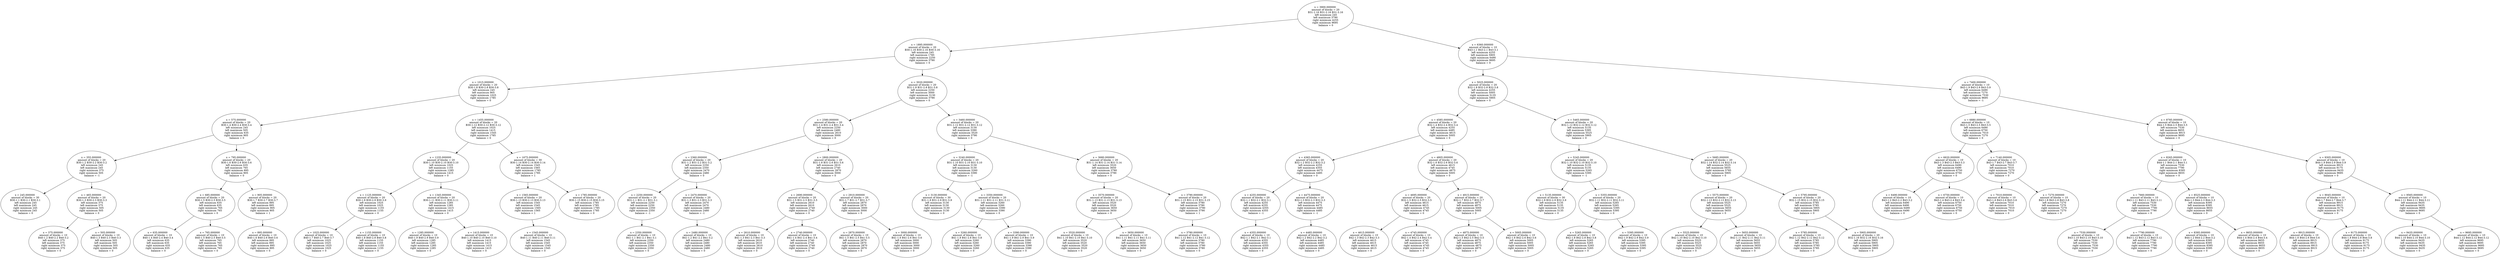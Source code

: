 digraph G {
	"x = 3900.000000 
 amount of blocks = 20 
 B31-1.16 B31-2.16 B31-3.16 
 left minimum 245
left maximum 3790
right minimum 4255
right minimum 9695 
 balance = 0" //root
 node[shape=ellipse, style=""]
 edge[style=""]
   "x = 3900.000000 
 amount of blocks = 20 
 B31-1.16 B31-2.16 B31-3.16 
 left minimum 245
left maximum 3790
right minimum 4255
right minimum 9695 
 balance = 0" ->  {"x = 1895.000000 
 amount of blocks = 20 
 B30-1.16 B30-2.16 B30-3.16 
 left minimum 245
left maximum 1785
right minimum 2250
right minimum 3790 
 balance = 0"};
 node[shape=ellipse, style=""]
 edge[style=""]
   "x = 3900.000000 
 amount of blocks = 20 
 B31-1.16 B31-2.16 B31-3.16 
 left minimum 245
left maximum 3790
right minimum 4255
right minimum 9695 
 balance = 0" ->  {"x = 6360.000000 
 amount of blocks = 10 
 B43-1.1 B43-2.1 B43-3.1 
 left minimum 4255
left maximum 5905
right minimum 6490
right minimum 9695 
 balance = 0"};
 node[shape=ellipse, style=""]
 edge[style=""]
   "x = 1895.000000 
 amount of blocks = 20 
 B30-1.16 B30-2.16 B30-3.16 
 left minimum 245
left maximum 1785
right minimum 2250
right minimum 3790 
 balance = 0" ->  {"x = 1015.000000 
 amount of blocks = 20 
 B30-1.8 B30-2.8 B30-3.8 
 left minimum 245
left maximum 905
right minimum 1025
right minimum 1785 
 balance = 0"};
 node[shape=ellipse, style=""]
 edge[style=""]
   "x = 1895.000000 
 amount of blocks = 20 
 B30-1.16 B30-2.16 B30-3.16 
 left minimum 245
left maximum 1785
right minimum 2250
right minimum 3790 
 balance = 0" ->  {"x = 3020.000000 
 amount of blocks = 20 
 B31-1.8 B31-2.8 B31-3.8 
 left minimum 2250
left maximum 3000
right minimum 3130
right minimum 3790 
 balance = 0"};
 node[shape=ellipse, style=""]
 edge[style=""]
   "x = 1015.000000 
 amount of blocks = 20 
 B30-1.8 B30-2.8 B30-3.8 
 left minimum 245
left maximum 905
right minimum 1025
right minimum 1785 
 balance = 0" ->  {"x = 575.000000 
 amount of blocks = 20 
 B30-1.4 B30-2.4 B30-3.4 
 left minimum 245
left maximum 505
right minimum 635
right minimum 905 
 balance = 0"};
 node[shape=ellipse, style=""]
 edge[style=""]
   "x = 1015.000000 
 amount of blocks = 20 
 B30-1.8 B30-2.8 B30-3.8 
 left minimum 245
left maximum 905
right minimum 1025
right minimum 1785 
 balance = 0" ->  {"x = 1455.000000 
 amount of blocks = 20 
 B30-1.12 B30-2.12 B30-3.12 
 left minimum 1025
left maximum 1415
right minimum 1545
right minimum 1785 
 balance = 0"};
 node[shape=ellipse, style=""]
 edge[style=""]
   "x = 575.000000 
 amount of blocks = 20 
 B30-1.4 B30-2.4 B30-3.4 
 left minimum 245
left maximum 505
right minimum 635
right minimum 905 
 balance = 0" ->  {"x = 355.000000 
 amount of blocks = 20 
 B30-1.2 B30-2.2 B30-3.2 
 left minimum 245
left maximum 245
right minimum 375
right minimum 505 
 balance = -1"};
 node[shape=ellipse, style=""]
 edge[style=""]
   "x = 575.000000 
 amount of blocks = 20 
 B30-1.4 B30-2.4 B30-3.4 
 left minimum 245
left maximum 505
right minimum 635
right minimum 905 
 balance = 0" ->  {"x = 795.000000 
 amount of blocks = 20 
 B30-1.6 B30-2.6 B30-3.6 
 left minimum 635
left maximum 765
right minimum 895
right minimum 905 
 balance = 0"};
 node[shape=ellipse, style=""]
 edge[style=""]
   "x = 355.000000 
 amount of blocks = 20 
 B30-1.2 B30-2.2 B30-3.2 
 left minimum 245
left maximum 245
right minimum 375
right minimum 505 
 balance = -1" ->  {"x = 245.000000 
 amount of blocks = 30 
 B30-1.1 B30-2.1 B30-3.1 
 left minimum 245
left maximum 245
right minimum 245
right minimum 245 
 balance = 0"};
 node[shape=ellipse, style=""]
 edge[style=""]
   "x = 355.000000 
 amount of blocks = 20 
 B30-1.2 B30-2.2 B30-3.2 
 left minimum 245
left maximum 245
right minimum 375
right minimum 505 
 balance = -1" ->  {"x = 465.000000 
 amount of blocks = 20 
 B30-1.3 B30-2.3 B30-3.3 
 left minimum 375
left maximum 375
right minimum 505
right minimum 505 
 balance = 0"};
 node[shape=point, style="invis"]
 edge[style="invis"]
   "x = 245.000000 
 amount of blocks = 30 
 B30-1.1 B30-2.1 B30-3.1 
 left minimum 245
left maximum 245
right minimum 245
right minimum 245 
 balance = 0" ->  {1804289383};
 node[shape=point, style="invis"]
 edge[style="invis"]
   "x = 245.000000 
 amount of blocks = 30 
 B30-1.1 B30-2.1 B30-3.1 
 left minimum 245
left maximum 245
right minimum 245
right minimum 245 
 balance = 0" ->  {846930886};
 node[shape=ellipse, style=""]
 edge[style=""]
   "x = 465.000000 
 amount of blocks = 20 
 B30-1.3 B30-2.3 B30-3.3 
 left minimum 375
left maximum 375
right minimum 505
right minimum 505 
 balance = 0" ->  {"x = 375.000000 
 amount of blocks = 10 
 B40-1.2 B40-2.2 B40-3.2 
 left minimum 375
left maximum 375
right minimum 375
right minimum 375 
 balance = 0"};
 node[shape=ellipse, style=""]
 edge[style=""]
   "x = 465.000000 
 amount of blocks = 20 
 B30-1.3 B30-2.3 B30-3.3 
 left minimum 375
left maximum 375
right minimum 505
right minimum 505 
 balance = 0" ->  {"x = 505.000000 
 amount of blocks = 10 
 B40-1.3 B40-2.3 B40-3.3 
 left minimum 505
left maximum 505
right minimum 505
right minimum 505 
 balance = 0"};
 node[shape=point, style="invis"]
 edge[style="invis"]
   "x = 375.000000 
 amount of blocks = 10 
 B40-1.2 B40-2.2 B40-3.2 
 left minimum 375
left maximum 375
right minimum 375
right minimum 375 
 balance = 0" ->  {1681692777};
 node[shape=point, style="invis"]
 edge[style="invis"]
   "x = 375.000000 
 amount of blocks = 10 
 B40-1.2 B40-2.2 B40-3.2 
 left minimum 375
left maximum 375
right minimum 375
right minimum 375 
 balance = 0" ->  {1714636915};
 node[shape=point, style="invis"]
 edge[style="invis"]
   "x = 505.000000 
 amount of blocks = 10 
 B40-1.3 B40-2.3 B40-3.3 
 left minimum 505
left maximum 505
right minimum 505
right minimum 505 
 balance = 0" ->  {1957747793};
 node[shape=point, style="invis"]
 edge[style="invis"]
   "x = 505.000000 
 amount of blocks = 10 
 B40-1.3 B40-2.3 B40-3.3 
 left minimum 505
left maximum 505
right minimum 505
right minimum 505 
 balance = 0" ->  {424238335};
 node[shape=ellipse, style=""]
 edge[style=""]
   "x = 795.000000 
 amount of blocks = 20 
 B30-1.6 B30-2.6 B30-3.6 
 left minimum 635
left maximum 765
right minimum 895
right minimum 905 
 balance = 0" ->  {"x = 685.000000 
 amount of blocks = 20 
 B30-1.5 B30-2.5 B30-3.5 
 left minimum 635
left maximum 635
right minimum 765
right minimum 765 
 balance = 0"};
 node[shape=ellipse, style=""]
 edge[style=""]
   "x = 795.000000 
 amount of blocks = 20 
 B30-1.6 B30-2.6 B30-3.6 
 left minimum 635
left maximum 765
right minimum 895
right minimum 905 
 balance = 0" ->  {"x = 905.000000 
 amount of blocks = 20 
 B30-1.7 B30-2.7 B30-3.7 
 left minimum 895
left maximum 895
right minimum 905
right minimum 905 
 balance = 1"};
 node[shape=ellipse, style=""]
 edge[style=""]
   "x = 685.000000 
 amount of blocks = 20 
 B30-1.5 B30-2.5 B30-3.5 
 left minimum 635
left maximum 635
right minimum 765
right minimum 765 
 balance = 0" ->  {"x = 635.000000 
 amount of blocks = 10 
 B40-1.4 B40-2.4 B40-3.4 
 left minimum 635
left maximum 635
right minimum 635
right minimum 635 
 balance = 0"};
 node[shape=ellipse, style=""]
 edge[style=""]
   "x = 685.000000 
 amount of blocks = 20 
 B30-1.5 B30-2.5 B30-3.5 
 left minimum 635
left maximum 635
right minimum 765
right minimum 765 
 balance = 0" ->  {"x = 765.000000 
 amount of blocks = 10 
 B40-1.5 B40-2.5 B40-3.5 
 left minimum 765
left maximum 765
right minimum 765
right minimum 765 
 balance = 0"};
 node[shape=point, style="invis"]
 edge[style="invis"]
   "x = 635.000000 
 amount of blocks = 10 
 B40-1.4 B40-2.4 B40-3.4 
 left minimum 635
left maximum 635
right minimum 635
right minimum 635 
 balance = 0" ->  {719885386};
 node[shape=point, style="invis"]
 edge[style="invis"]
   "x = 635.000000 
 amount of blocks = 10 
 B40-1.4 B40-2.4 B40-3.4 
 left minimum 635
left maximum 635
right minimum 635
right minimum 635 
 balance = 0" ->  {1649760492};
 node[shape=point, style="invis"]
 edge[style="invis"]
   "x = 765.000000 
 amount of blocks = 10 
 B40-1.5 B40-2.5 B40-3.5 
 left minimum 765
left maximum 765
right minimum 765
right minimum 765 
 balance = 0" ->  {596516649};
 node[shape=point, style="invis"]
 edge[style="invis"]
   "x = 765.000000 
 amount of blocks = 10 
 B40-1.5 B40-2.5 B40-3.5 
 left minimum 765
left maximum 765
right minimum 765
right minimum 765 
 balance = 0" ->  {1189641421};
 node[shape=ellipse, style=""]
 edge[style=""]
   "x = 905.000000 
 amount of blocks = 20 
 B30-1.7 B30-2.7 B30-3.7 
 left minimum 895
left maximum 895
right minimum 905
right minimum 905 
 balance = 1" ->  {"x = 895.000000 
 amount of blocks = 10 
 B40-1.6 B40-2.6 B40-3.6 
 left minimum 895
left maximum 895
right minimum 895
right minimum 895 
 balance = 0"};
 node[shape=point, style="invis"]
 edge[style="invis"]
   "x = 905.000000 
 amount of blocks = 20 
 B30-1.7 B30-2.7 B30-3.7 
 left minimum 895
left maximum 895
right minimum 905
right minimum 905 
 balance = 1" ->  {1025202362};
 node[shape=point, style="invis"]
 edge[style="invis"]
   "x = 895.000000 
 amount of blocks = 10 
 B40-1.6 B40-2.6 B40-3.6 
 left minimum 895
left maximum 895
right minimum 895
right minimum 895 
 balance = 0" ->  {1350490027};
 node[shape=point, style="invis"]
 edge[style="invis"]
   "x = 895.000000 
 amount of blocks = 10 
 B40-1.6 B40-2.6 B40-3.6 
 left minimum 895
left maximum 895
right minimum 895
right minimum 895 
 balance = 0" ->  {783368690};
 node[shape=ellipse, style=""]
 edge[style=""]
   "x = 1455.000000 
 amount of blocks = 20 
 B30-1.12 B30-2.12 B30-3.12 
 left minimum 1025
left maximum 1415
right minimum 1545
right minimum 1785 
 balance = 0" ->  {"x = 1235.000000 
 amount of blocks = 20 
 B30-1.10 B30-2.10 B30-3.10 
 left minimum 1025
left maximum 1155
right minimum 1285
right minimum 1415 
 balance = 0"};
 node[shape=ellipse, style=""]
 edge[style=""]
   "x = 1455.000000 
 amount of blocks = 20 
 B30-1.12 B30-2.12 B30-3.12 
 left minimum 1025
left maximum 1415
right minimum 1545
right minimum 1785 
 balance = 0" ->  {"x = 1675.000000 
 amount of blocks = 30 
 B30-1.14 B30-2.14 B30-3.14 
 left minimum 1545
left maximum 1565
right minimum 1785
right minimum 1785 
 balance = 1"};
 node[shape=ellipse, style=""]
 edge[style=""]
   "x = 1235.000000 
 amount of blocks = 20 
 B30-1.10 B30-2.10 B30-3.10 
 left minimum 1025
left maximum 1155
right minimum 1285
right minimum 1415 
 balance = 0" ->  {"x = 1125.000000 
 amount of blocks = 20 
 B30-1.9 B30-2.9 B30-3.9 
 left minimum 1025
left maximum 1025
right minimum 1155
right minimum 1155 
 balance = 0"};
 node[shape=ellipse, style=""]
 edge[style=""]
   "x = 1235.000000 
 amount of blocks = 20 
 B30-1.10 B30-2.10 B30-3.10 
 left minimum 1025
left maximum 1155
right minimum 1285
right minimum 1415 
 balance = 0" ->  {"x = 1345.000000 
 amount of blocks = 20 
 B30-1.11 B30-2.11 B30-3.11 
 left minimum 1285
left maximum 1285
right minimum 1415
right minimum 1415 
 balance = 0"};
 node[shape=ellipse, style=""]
 edge[style=""]
   "x = 1125.000000 
 amount of blocks = 20 
 B30-1.9 B30-2.9 B30-3.9 
 left minimum 1025
left maximum 1025
right minimum 1155
right minimum 1155 
 balance = 0" ->  {"x = 1025.000000 
 amount of blocks = 10 
 B40-1.7 B40-2.7 B40-3.7 
 left minimum 1025
left maximum 1025
right minimum 1025
right minimum 1025 
 balance = 0"};
 node[shape=ellipse, style=""]
 edge[style=""]
   "x = 1125.000000 
 amount of blocks = 20 
 B30-1.9 B30-2.9 B30-3.9 
 left minimum 1025
left maximum 1025
right minimum 1155
right minimum 1155 
 balance = 0" ->  {"x = 1155.000000 
 amount of blocks = 10 
 B40-1.8 B40-2.8 B40-3.8 
 left minimum 1155
left maximum 1155
right minimum 1155
right minimum 1155 
 balance = 0"};
 node[shape=point, style="invis"]
 edge[style="invis"]
   "x = 1025.000000 
 amount of blocks = 10 
 B40-1.7 B40-2.7 B40-3.7 
 left minimum 1025
left maximum 1025
right minimum 1025
right minimum 1025 
 balance = 0" ->  {1102520059};
 node[shape=point, style="invis"]
 edge[style="invis"]
   "x = 1025.000000 
 amount of blocks = 10 
 B40-1.7 B40-2.7 B40-3.7 
 left minimum 1025
left maximum 1025
right minimum 1025
right minimum 1025 
 balance = 0" ->  {2044897763};
 node[shape=point, style="invis"]
 edge[style="invis"]
   "x = 1155.000000 
 amount of blocks = 10 
 B40-1.8 B40-2.8 B40-3.8 
 left minimum 1155
left maximum 1155
right minimum 1155
right minimum 1155 
 balance = 0" ->  {1967513926};
 node[shape=point, style="invis"]
 edge[style="invis"]
   "x = 1155.000000 
 amount of blocks = 10 
 B40-1.8 B40-2.8 B40-3.8 
 left minimum 1155
left maximum 1155
right minimum 1155
right minimum 1155 
 balance = 0" ->  {1365180540};
 node[shape=ellipse, style=""]
 edge[style=""]
   "x = 1345.000000 
 amount of blocks = 20 
 B30-1.11 B30-2.11 B30-3.11 
 left minimum 1285
left maximum 1285
right minimum 1415
right minimum 1415 
 balance = 0" ->  {"x = 1285.000000 
 amount of blocks = 10 
 B40-1.9 B40-2.9 B40-3.9 
 left minimum 1285
left maximum 1285
right minimum 1285
right minimum 1285 
 balance = 0"};
 node[shape=ellipse, style=""]
 edge[style=""]
   "x = 1345.000000 
 amount of blocks = 20 
 B30-1.11 B30-2.11 B30-3.11 
 left minimum 1285
left maximum 1285
right minimum 1415
right minimum 1415 
 balance = 0" ->  {"x = 1415.000000 
 amount of blocks = 10 
 B40-1.10 B40-2.10 B40-3.10 
 left minimum 1415
left maximum 1415
right minimum 1415
right minimum 1415 
 balance = 0"};
 node[shape=point, style="invis"]
 edge[style="invis"]
   "x = 1285.000000 
 amount of blocks = 10 
 B40-1.9 B40-2.9 B40-3.9 
 left minimum 1285
left maximum 1285
right minimum 1285
right minimum 1285 
 balance = 0" ->  {1540383426};
 node[shape=point, style="invis"]
 edge[style="invis"]
   "x = 1285.000000 
 amount of blocks = 10 
 B40-1.9 B40-2.9 B40-3.9 
 left minimum 1285
left maximum 1285
right minimum 1285
right minimum 1285 
 balance = 0" ->  {304089172};
 node[shape=point, style="invis"]
 edge[style="invis"]
   "x = 1415.000000 
 amount of blocks = 10 
 B40-1.10 B40-2.10 B40-3.10 
 left minimum 1415
left maximum 1415
right minimum 1415
right minimum 1415 
 balance = 0" ->  {1303455736};
 node[shape=point, style="invis"]
 edge[style="invis"]
   "x = 1415.000000 
 amount of blocks = 10 
 B40-1.10 B40-2.10 B40-3.10 
 left minimum 1415
left maximum 1415
right minimum 1415
right minimum 1415 
 balance = 0" ->  {35005211};
 node[shape=ellipse, style=""]
 edge[style=""]
   "x = 1675.000000 
 amount of blocks = 30 
 B30-1.14 B30-2.14 B30-3.14 
 left minimum 1545
left maximum 1565
right minimum 1785
right minimum 1785 
 balance = 1" ->  {"x = 1565.000000 
 amount of blocks = 20 
 B30-1.13 B30-2.13 B30-3.13 
 left minimum 1545
left maximum 1545
right minimum 1565
right minimum 1565 
 balance = 1"};
 node[shape=ellipse, style=""]
 edge[style=""]
   "x = 1675.000000 
 amount of blocks = 30 
 B30-1.14 B30-2.14 B30-3.14 
 left minimum 1545
left maximum 1565
right minimum 1785
right minimum 1785 
 balance = 1" ->  {"x = 1785.000000 
 amount of blocks = 20 
 B30-1.15 B30-2.15 B30-3.15 
 left minimum 1785
left maximum 1785
right minimum 1785
right minimum 1785 
 balance = 0"};
 node[shape=ellipse, style=""]
 edge[style=""]
   "x = 1565.000000 
 amount of blocks = 20 
 B30-1.13 B30-2.13 B30-3.13 
 left minimum 1545
left maximum 1545
right minimum 1565
right minimum 1565 
 balance = 1" ->  {"x = 1545.000000 
 amount of blocks = 10 
 B40-1.11 B40-2.11 B40-3.11 
 left minimum 1545
left maximum 1545
right minimum 1545
right minimum 1545 
 balance = 0"};
 node[shape=point, style="invis"]
 edge[style="invis"]
   "x = 1565.000000 
 amount of blocks = 20 
 B30-1.13 B30-2.13 B30-3.13 
 left minimum 1545
left maximum 1545
right minimum 1565
right minimum 1565 
 balance = 1" ->  {521595368};
 node[shape=point, style="invis"]
 edge[style="invis"]
   "x = 1545.000000 
 amount of blocks = 10 
 B40-1.11 B40-2.11 B40-3.11 
 left minimum 1545
left maximum 1545
right minimum 1545
right minimum 1545 
 balance = 0" ->  {294702567};
 node[shape=point, style="invis"]
 edge[style="invis"]
   "x = 1545.000000 
 amount of blocks = 10 
 B40-1.11 B40-2.11 B40-3.11 
 left minimum 1545
left maximum 1545
right minimum 1545
right minimum 1545 
 balance = 0" ->  {1726956429};
 node[shape=point, style="invis"]
 edge[style="invis"]
   "x = 1785.000000 
 amount of blocks = 20 
 B30-1.15 B30-2.15 B30-3.15 
 left minimum 1785
left maximum 1785
right minimum 1785
right minimum 1785 
 balance = 0" ->  {336465782};
 node[shape=point, style="invis"]
 edge[style="invis"]
   "x = 1785.000000 
 amount of blocks = 20 
 B30-1.15 B30-2.15 B30-3.15 
 left minimum 1785
left maximum 1785
right minimum 1785
right minimum 1785 
 balance = 0" ->  {861021530};
 node[shape=ellipse, style=""]
 edge[style=""]
   "x = 3020.000000 
 amount of blocks = 20 
 B31-1.8 B31-2.8 B31-3.8 
 left minimum 2250
left maximum 3000
right minimum 3130
right minimum 3790 
 balance = 0" ->  {"x = 2580.000000 
 amount of blocks = 20 
 B31-1.4 B31-2.4 B31-3.4 
 left minimum 2250
left maximum 2480
right minimum 2610
right minimum 3000 
 balance = 0"};
 node[shape=ellipse, style=""]
 edge[style=""]
   "x = 3020.000000 
 amount of blocks = 20 
 B31-1.8 B31-2.8 B31-3.8 
 left minimum 2250
left maximum 3000
right minimum 3130
right minimum 3790 
 balance = 0" ->  {"x = 3460.000000 
 amount of blocks = 20 
 B31-1.12 B31-2.12 B31-3.12 
 left minimum 3130
left maximum 3390
right minimum 3520
right minimum 3790 
 balance = 0"};
 node[shape=ellipse, style=""]
 edge[style=""]
   "x = 2580.000000 
 amount of blocks = 20 
 B31-1.4 B31-2.4 B31-3.4 
 left minimum 2250
left maximum 2480
right minimum 2610
right minimum 3000 
 balance = 0" ->  {"x = 2360.000000 
 amount of blocks = 20 
 B31-1.2 B31-2.2 B31-3.2 
 left minimum 2250
left maximum 2350
right minimum 2470
right minimum 2480 
 balance = 0"};
 node[shape=ellipse, style=""]
 edge[style=""]
   "x = 2580.000000 
 amount of blocks = 20 
 B31-1.4 B31-2.4 B31-3.4 
 left minimum 2250
left maximum 2480
right minimum 2610
right minimum 3000 
 balance = 0" ->  {"x = 2800.000000 
 amount of blocks = 20 
 B31-1.6 B31-2.6 B31-3.6 
 left minimum 2610
left maximum 2740
right minimum 2870
right minimum 3000 
 balance = 0"};
 node[shape=ellipse, style=""]
 edge[style=""]
   "x = 2360.000000 
 amount of blocks = 20 
 B31-1.2 B31-2.2 B31-3.2 
 left minimum 2250
left maximum 2350
right minimum 2470
right minimum 2480 
 balance = 0" ->  {"x = 2250.000000 
 amount of blocks = 20 
 B31-1.1 B31-2.1 B31-3.1 
 left minimum 2250
left maximum 2250
right minimum 2350
right minimum 2350 
 balance = -1"};
 node[shape=ellipse, style=""]
 edge[style=""]
   "x = 2360.000000 
 amount of blocks = 20 
 B31-1.2 B31-2.2 B31-3.2 
 left minimum 2250
left maximum 2350
right minimum 2470
right minimum 2480 
 balance = 0" ->  {"x = 2470.000000 
 amount of blocks = 20 
 B31-1.3 B31-2.3 B31-3.3 
 left minimum 2470
left maximum 2470
right minimum 2480
right minimum 2480 
 balance = -1"};
 node[shape=point, style="invis"]
 edge[style="invis"]
   "x = 2250.000000 
 amount of blocks = 20 
 B31-1.1 B31-2.1 B31-3.1 
 left minimum 2250
left maximum 2250
right minimum 2350
right minimum 2350 
 balance = -1" ->  {278722862};
 node[shape=ellipse, style=""]
 edge[style=""]
   "x = 2250.000000 
 amount of blocks = 20 
 B31-1.1 B31-2.1 B31-3.1 
 left minimum 2250
left maximum 2250
right minimum 2350
right minimum 2350 
 balance = -1" ->  {"x = 2350.000000 
 amount of blocks = 10 
 B41-1.1 B41-2.1 B41-3.1 
 left minimum 2350
left maximum 2350
right minimum 2350
right minimum 2350 
 balance = 0"};
 node[shape=point, style="invis"]
 edge[style="invis"]
   "x = 2350.000000 
 amount of blocks = 10 
 B41-1.1 B41-2.1 B41-3.1 
 left minimum 2350
left maximum 2350
right minimum 2350
right minimum 2350 
 balance = 0" ->  {233665123};
 node[shape=point, style="invis"]
 edge[style="invis"]
   "x = 2350.000000 
 amount of blocks = 10 
 B41-1.1 B41-2.1 B41-3.1 
 left minimum 2350
left maximum 2350
right minimum 2350
right minimum 2350 
 balance = 0" ->  {2145174067};
 node[shape=point, style="invis"]
 edge[style="invis"]
   "x = 2470.000000 
 amount of blocks = 20 
 B31-1.3 B31-2.3 B31-3.3 
 left minimum 2470
left maximum 2470
right minimum 2480
right minimum 2480 
 balance = -1" ->  {468703135};
 node[shape=ellipse, style=""]
 edge[style=""]
   "x = 2470.000000 
 amount of blocks = 20 
 B31-1.3 B31-2.3 B31-3.3 
 left minimum 2470
left maximum 2470
right minimum 2480
right minimum 2480 
 balance = -1" ->  {"x = 2480.000000 
 amount of blocks = 10 
 B41-1.2 B41-2.2 B41-3.2 
 left minimum 2480
left maximum 2480
right minimum 2480
right minimum 2480 
 balance = 0"};
 node[shape=point, style="invis"]
 edge[style="invis"]
   "x = 2480.000000 
 amount of blocks = 10 
 B41-1.2 B41-2.2 B41-3.2 
 left minimum 2480
left maximum 2480
right minimum 2480
right minimum 2480 
 balance = 0" ->  {1101513929};
 node[shape=point, style="invis"]
 edge[style="invis"]
   "x = 2480.000000 
 amount of blocks = 10 
 B41-1.2 B41-2.2 B41-3.2 
 left minimum 2480
left maximum 2480
right minimum 2480
right minimum 2480 
 balance = 0" ->  {1801979802};
 node[shape=ellipse, style=""]
 edge[style=""]
   "x = 2800.000000 
 amount of blocks = 20 
 B31-1.6 B31-2.6 B31-3.6 
 left minimum 2610
left maximum 2740
right minimum 2870
right minimum 3000 
 balance = 0" ->  {"x = 2690.000000 
 amount of blocks = 20 
 B31-1.5 B31-2.5 B31-3.5 
 left minimum 2610
left maximum 2610
right minimum 2740
right minimum 2740 
 balance = 0"};
 node[shape=ellipse, style=""]
 edge[style=""]
   "x = 2800.000000 
 amount of blocks = 20 
 B31-1.6 B31-2.6 B31-3.6 
 left minimum 2610
left maximum 2740
right minimum 2870
right minimum 3000 
 balance = 0" ->  {"x = 2910.000000 
 amount of blocks = 20 
 B31-1.7 B31-2.7 B31-3.7 
 left minimum 2870
left maximum 2870
right minimum 3000
right minimum 3000 
 balance = 0"};
 node[shape=ellipse, style=""]
 edge[style=""]
   "x = 2690.000000 
 amount of blocks = 20 
 B31-1.5 B31-2.5 B31-3.5 
 left minimum 2610
left maximum 2610
right minimum 2740
right minimum 2740 
 balance = 0" ->  {"x = 2610.000000 
 amount of blocks = 10 
 B41-1.3 B41-2.3 B41-3.3 
 left minimum 2610
left maximum 2610
right minimum 2610
right minimum 2610 
 balance = 0"};
 node[shape=ellipse, style=""]
 edge[style=""]
   "x = 2690.000000 
 amount of blocks = 20 
 B31-1.5 B31-2.5 B31-3.5 
 left minimum 2610
left maximum 2610
right minimum 2740
right minimum 2740 
 balance = 0" ->  {"x = 2740.000000 
 amount of blocks = 10 
 B41-1.4 B41-2.4 B41-3.4 
 left minimum 2740
left maximum 2740
right minimum 2740
right minimum 2740 
 balance = 0"};
 node[shape=point, style="invis"]
 edge[style="invis"]
   "x = 2610.000000 
 amount of blocks = 10 
 B41-1.3 B41-2.3 B41-3.3 
 left minimum 2610
left maximum 2610
right minimum 2610
right minimum 2610 
 balance = 0" ->  {1315634022};
 node[shape=point, style="invis"]
 edge[style="invis"]
   "x = 2610.000000 
 amount of blocks = 10 
 B41-1.3 B41-2.3 B41-3.3 
 left minimum 2610
left maximum 2610
right minimum 2610
right minimum 2610 
 balance = 0" ->  {635723058};
 node[shape=point, style="invis"]
 edge[style="invis"]
   "x = 2740.000000 
 amount of blocks = 10 
 B41-1.4 B41-2.4 B41-3.4 
 left minimum 2740
left maximum 2740
right minimum 2740
right minimum 2740 
 balance = 0" ->  {1369133069};
 node[shape=point, style="invis"]
 edge[style="invis"]
   "x = 2740.000000 
 amount of blocks = 10 
 B41-1.4 B41-2.4 B41-3.4 
 left minimum 2740
left maximum 2740
right minimum 2740
right minimum 2740 
 balance = 0" ->  {1125898167};
 node[shape=ellipse, style=""]
 edge[style=""]
   "x = 2910.000000 
 amount of blocks = 20 
 B31-1.7 B31-2.7 B31-3.7 
 left minimum 2870
left maximum 2870
right minimum 3000
right minimum 3000 
 balance = 0" ->  {"x = 2870.000000 
 amount of blocks = 10 
 B41-1.5 B41-2.5 B41-3.5 
 left minimum 2870
left maximum 2870
right minimum 2870
right minimum 2870 
 balance = 0"};
 node[shape=ellipse, style=""]
 edge[style=""]
   "x = 2910.000000 
 amount of blocks = 20 
 B31-1.7 B31-2.7 B31-3.7 
 left minimum 2870
left maximum 2870
right minimum 3000
right minimum 3000 
 balance = 0" ->  {"x = 3000.000000 
 amount of blocks = 10 
 B41-1.6 B41-2.6 B41-3.6 
 left minimum 3000
left maximum 3000
right minimum 3000
right minimum 3000 
 balance = 0"};
 node[shape=point, style="invis"]
 edge[style="invis"]
   "x = 2870.000000 
 amount of blocks = 10 
 B41-1.5 B41-2.5 B41-3.5 
 left minimum 2870
left maximum 2870
right minimum 2870
right minimum 2870 
 balance = 0" ->  {1059961393};
 node[shape=point, style="invis"]
 edge[style="invis"]
   "x = 2870.000000 
 amount of blocks = 10 
 B41-1.5 B41-2.5 B41-3.5 
 left minimum 2870
left maximum 2870
right minimum 2870
right minimum 2870 
 balance = 0" ->  {2089018456};
 node[shape=point, style="invis"]
 edge[style="invis"]
   "x = 3000.000000 
 amount of blocks = 10 
 B41-1.6 B41-2.6 B41-3.6 
 left minimum 3000
left maximum 3000
right minimum 3000
right minimum 3000 
 balance = 0" ->  {628175011};
 node[shape=point, style="invis"]
 edge[style="invis"]
   "x = 3000.000000 
 amount of blocks = 10 
 B41-1.6 B41-2.6 B41-3.6 
 left minimum 3000
left maximum 3000
right minimum 3000
right minimum 3000 
 balance = 0" ->  {1656478042};
 node[shape=ellipse, style=""]
 edge[style=""]
   "x = 3460.000000 
 amount of blocks = 20 
 B31-1.12 B31-2.12 B31-3.12 
 left minimum 3130
left maximum 3390
right minimum 3520
right minimum 3790 
 balance = 0" ->  {"x = 3240.000000 
 amount of blocks = 20 
 B31-1.10 B31-2.10 B31-3.10 
 left minimum 3130
left maximum 3130
right minimum 3260
right minimum 3390 
 balance = -1"};
 node[shape=ellipse, style=""]
 edge[style=""]
   "x = 3460.000000 
 amount of blocks = 20 
 B31-1.12 B31-2.12 B31-3.12 
 left minimum 3130
left maximum 3390
right minimum 3520
right minimum 3790 
 balance = 0" ->  {"x = 3680.000000 
 amount of blocks = 20 
 B31-1.14 B31-2.14 B31-3.14 
 left minimum 3520
left maximum 3650
right minimum 3780
right minimum 3790 
 balance = 0"};
 node[shape=ellipse, style=""]
 edge[style=""]
   "x = 3240.000000 
 amount of blocks = 20 
 B31-1.10 B31-2.10 B31-3.10 
 left minimum 3130
left maximum 3130
right minimum 3260
right minimum 3390 
 balance = -1" ->  {"x = 3130.000000 
 amount of blocks = 30 
 B31-1.9 B31-2.9 B31-3.9 
 left minimum 3130
left maximum 3130
right minimum 3130
right minimum 3130 
 balance = 0"};
 node[shape=ellipse, style=""]
 edge[style=""]
   "x = 3240.000000 
 amount of blocks = 20 
 B31-1.10 B31-2.10 B31-3.10 
 left minimum 3130
left maximum 3130
right minimum 3260
right minimum 3390 
 balance = -1" ->  {"x = 3350.000000 
 amount of blocks = 20 
 B31-1.11 B31-2.11 B31-3.11 
 left minimum 3260
left maximum 3260
right minimum 3390
right minimum 3390 
 balance = 0"};
 node[shape=point, style="invis"]
 edge[style="invis"]
   "x = 3130.000000 
 amount of blocks = 30 
 B31-1.9 B31-2.9 B31-3.9 
 left minimum 3130
left maximum 3130
right minimum 3130
right minimum 3130 
 balance = 0" ->  {1131176229};
 node[shape=point, style="invis"]
 edge[style="invis"]
   "x = 3130.000000 
 amount of blocks = 30 
 B31-1.9 B31-2.9 B31-3.9 
 left minimum 3130
left maximum 3130
right minimum 3130
right minimum 3130 
 balance = 0" ->  {1653377373};
 node[shape=ellipse, style=""]
 edge[style=""]
   "x = 3350.000000 
 amount of blocks = 20 
 B31-1.11 B31-2.11 B31-3.11 
 left minimum 3260
left maximum 3260
right minimum 3390
right minimum 3390 
 balance = 0" ->  {"x = 3260.000000 
 amount of blocks = 10 
 B41-1.8 B41-2.8 B41-3.8 
 left minimum 3260
left maximum 3260
right minimum 3260
right minimum 3260 
 balance = 0"};
 node[shape=ellipse, style=""]
 edge[style=""]
   "x = 3350.000000 
 amount of blocks = 20 
 B31-1.11 B31-2.11 B31-3.11 
 left minimum 3260
left maximum 3260
right minimum 3390
right minimum 3390 
 balance = 0" ->  {"x = 3390.000000 
 amount of blocks = 10 
 B41-1.9 B41-2.9 B41-3.9 
 left minimum 3390
left maximum 3390
right minimum 3390
right minimum 3390 
 balance = 0"};
 node[shape=point, style="invis"]
 edge[style="invis"]
   "x = 3260.000000 
 amount of blocks = 10 
 B41-1.8 B41-2.8 B41-3.8 
 left minimum 3260
left maximum 3260
right minimum 3260
right minimum 3260 
 balance = 0" ->  {859484421};
 node[shape=point, style="invis"]
 edge[style="invis"]
   "x = 3260.000000 
 amount of blocks = 10 
 B41-1.8 B41-2.8 B41-3.8 
 left minimum 3260
left maximum 3260
right minimum 3260
right minimum 3260 
 balance = 0" ->  {1914544919};
 node[shape=point, style="invis"]
 edge[style="invis"]
   "x = 3390.000000 
 amount of blocks = 10 
 B41-1.9 B41-2.9 B41-3.9 
 left minimum 3390
left maximum 3390
right minimum 3390
right minimum 3390 
 balance = 0" ->  {608413784};
 node[shape=point, style="invis"]
 edge[style="invis"]
   "x = 3390.000000 
 amount of blocks = 10 
 B41-1.9 B41-2.9 B41-3.9 
 left minimum 3390
left maximum 3390
right minimum 3390
right minimum 3390 
 balance = 0" ->  {756898537};
 node[shape=ellipse, style=""]
 edge[style=""]
   "x = 3680.000000 
 amount of blocks = 20 
 B31-1.14 B31-2.14 B31-3.14 
 left minimum 3520
left maximum 3650
right minimum 3780
right minimum 3790 
 balance = 0" ->  {"x = 3570.000000 
 amount of blocks = 20 
 B31-1.13 B31-2.13 B31-3.13 
 left minimum 3520
left maximum 3520
right minimum 3650
right minimum 3650 
 balance = 0"};
 node[shape=ellipse, style=""]
 edge[style=""]
   "x = 3680.000000 
 amount of blocks = 20 
 B31-1.14 B31-2.14 B31-3.14 
 left minimum 3520
left maximum 3650
right minimum 3780
right minimum 3790 
 balance = 0" ->  {"x = 3790.000000 
 amount of blocks = 20 
 B31-1.15 B31-2.15 B31-3.15 
 left minimum 3780
left maximum 3780
right minimum 3790
right minimum 3790 
 balance = 1"};
 node[shape=ellipse, style=""]
 edge[style=""]
   "x = 3570.000000 
 amount of blocks = 20 
 B31-1.13 B31-2.13 B31-3.13 
 left minimum 3520
left maximum 3520
right minimum 3650
right minimum 3650 
 balance = 0" ->  {"x = 3520.000000 
 amount of blocks = 10 
 B41-1.10 B41-2.10 B41-3.10 
 left minimum 3520
left maximum 3520
right minimum 3520
right minimum 3520 
 balance = 0"};
 node[shape=ellipse, style=""]
 edge[style=""]
   "x = 3570.000000 
 amount of blocks = 20 
 B31-1.13 B31-2.13 B31-3.13 
 left minimum 3520
left maximum 3520
right minimum 3650
right minimum 3650 
 balance = 0" ->  {"x = 3650.000000 
 amount of blocks = 10 
 B41-1.11 B41-2.11 B41-3.11 
 left minimum 3650
left maximum 3650
right minimum 3650
right minimum 3650 
 balance = 0"};
 node[shape=point, style="invis"]
 edge[style="invis"]
   "x = 3520.000000 
 amount of blocks = 10 
 B41-1.10 B41-2.10 B41-3.10 
 left minimum 3520
left maximum 3520
right minimum 3520
right minimum 3520 
 balance = 0" ->  {1734575198};
 node[shape=point, style="invis"]
 edge[style="invis"]
   "x = 3520.000000 
 amount of blocks = 10 
 B41-1.10 B41-2.10 B41-3.10 
 left minimum 3520
left maximum 3520
right minimum 3520
right minimum 3520 
 balance = 0" ->  {1973594324};
 node[shape=point, style="invis"]
 edge[style="invis"]
   "x = 3650.000000 
 amount of blocks = 10 
 B41-1.11 B41-2.11 B41-3.11 
 left minimum 3650
left maximum 3650
right minimum 3650
right minimum 3650 
 balance = 0" ->  {149798315};
 node[shape=point, style="invis"]
 edge[style="invis"]
   "x = 3650.000000 
 amount of blocks = 10 
 B41-1.11 B41-2.11 B41-3.11 
 left minimum 3650
left maximum 3650
right minimum 3650
right minimum 3650 
 balance = 0" ->  {2038664370};
 node[shape=ellipse, style=""]
 edge[style=""]
   "x = 3790.000000 
 amount of blocks = 20 
 B31-1.15 B31-2.15 B31-3.15 
 left minimum 3780
left maximum 3780
right minimum 3790
right minimum 3790 
 balance = 1" ->  {"x = 3780.000000 
 amount of blocks = 10 
 B41-1.12 B41-2.12 B41-3.12 
 left minimum 3780
left maximum 3780
right minimum 3780
right minimum 3780 
 balance = 0"};
 node[shape=point, style="invis"]
 edge[style="invis"]
   "x = 3790.000000 
 amount of blocks = 20 
 B31-1.15 B31-2.15 B31-3.15 
 left minimum 3780
left maximum 3780
right minimum 3790
right minimum 3790 
 balance = 1" ->  {1129566413};
 node[shape=point, style="invis"]
 edge[style="invis"]
   "x = 3780.000000 
 amount of blocks = 10 
 B41-1.12 B41-2.12 B41-3.12 
 left minimum 3780
left maximum 3780
right minimum 3780
right minimum 3780 
 balance = 0" ->  {184803526};
 node[shape=point, style="invis"]
 edge[style="invis"]
   "x = 3780.000000 
 amount of blocks = 10 
 B41-1.12 B41-2.12 B41-3.12 
 left minimum 3780
left maximum 3780
right minimum 3780
right minimum 3780 
 balance = 0" ->  {412776091};
 node[shape=ellipse, style=""]
 edge[style=""]
   "x = 6360.000000 
 amount of blocks = 10 
 B43-1.1 B43-2.1 B43-3.1 
 left minimum 4255
left maximum 5905
right minimum 6490
right minimum 9695 
 balance = 0" ->  {"x = 5025.000000 
 amount of blocks = 20 
 B32-1.8 B32-2.8 B32-3.8 
 left minimum 4255
left maximum 5005
right minimum 5135
right minimum 5905 
 balance = 0"};
 node[shape=ellipse, style=""]
 edge[style=""]
   "x = 6360.000000 
 amount of blocks = 10 
 B43-1.1 B43-2.1 B43-3.1 
 left minimum 4255
left maximum 5905
right minimum 6490
right minimum 9695 
 balance = 0" ->  {"x = 7400.000000 
 amount of blocks = 10 
 B43-1.9 B43-2.9 B43-3.9 
 left minimum 6490
left maximum 7270
right minimum 7530
right minimum 9695 
 balance = -1"};
 node[shape=ellipse, style=""]
 edge[style=""]
   "x = 5025.000000 
 amount of blocks = 20 
 B32-1.8 B32-2.8 B32-3.8 
 left minimum 4255
left maximum 5005
right minimum 5135
right minimum 5905 
 balance = 0" ->  {"x = 4585.000000 
 amount of blocks = 20 
 B32-1.4 B32-2.4 B32-3.4 
 left minimum 4255
left maximum 4485
right minimum 4615
right minimum 5005 
 balance = 0"};
 node[shape=ellipse, style=""]
 edge[style=""]
   "x = 5025.000000 
 amount of blocks = 20 
 B32-1.8 B32-2.8 B32-3.8 
 left minimum 4255
left maximum 5005
right minimum 5135
right minimum 5905 
 balance = 0" ->  {"x = 5465.000000 
 amount of blocks = 20 
 B32-1.12 B32-2.12 B32-3.12 
 left minimum 5135
left maximum 5395
right minimum 5525
right minimum 5905 
 balance = 0"};
 node[shape=ellipse, style=""]
 edge[style=""]
   "x = 4585.000000 
 amount of blocks = 20 
 B32-1.4 B32-2.4 B32-3.4 
 left minimum 4255
left maximum 4485
right minimum 4615
right minimum 5005 
 balance = 0" ->  {"x = 4365.000000 
 amount of blocks = 20 
 B32-1.2 B32-2.2 B32-3.2 
 left minimum 4255
left maximum 4355
right minimum 4475
right minimum 4485 
 balance = 0"};
 node[shape=ellipse, style=""]
 edge[style=""]
   "x = 4585.000000 
 amount of blocks = 20 
 B32-1.4 B32-2.4 B32-3.4 
 left minimum 4255
left maximum 4485
right minimum 4615
right minimum 5005 
 balance = 0" ->  {"x = 4805.000000 
 amount of blocks = 20 
 B32-1.6 B32-2.6 B32-3.6 
 left minimum 4615
left maximum 4745
right minimum 4875
right minimum 5005 
 balance = 0"};
 node[shape=ellipse, style=""]
 edge[style=""]
   "x = 4365.000000 
 amount of blocks = 20 
 B32-1.2 B32-2.2 B32-3.2 
 left minimum 4255
left maximum 4355
right minimum 4475
right minimum 4485 
 balance = 0" ->  {"x = 4255.000000 
 amount of blocks = 20 
 B32-1.1 B32-2.1 B32-3.1 
 left minimum 4255
left maximum 4255
right minimum 4355
right minimum 4355 
 balance = -1"};
 node[shape=ellipse, style=""]
 edge[style=""]
   "x = 4365.000000 
 amount of blocks = 20 
 B32-1.2 B32-2.2 B32-3.2 
 left minimum 4255
left maximum 4355
right minimum 4475
right minimum 4485 
 balance = 0" ->  {"x = 4475.000000 
 amount of blocks = 20 
 B32-1.3 B32-2.3 B32-3.3 
 left minimum 4475
left maximum 4475
right minimum 4485
right minimum 4485 
 balance = -1"};
 node[shape=point, style="invis"]
 edge[style="invis"]
   "x = 4255.000000 
 amount of blocks = 20 
 B32-1.1 B32-2.1 B32-3.1 
 left minimum 4255
left maximum 4255
right minimum 4355
right minimum 4355 
 balance = -1" ->  {1424268980};
 node[shape=ellipse, style=""]
 edge[style=""]
   "x = 4255.000000 
 amount of blocks = 20 
 B32-1.1 B32-2.1 B32-3.1 
 left minimum 4255
left maximum 4255
right minimum 4355
right minimum 4355 
 balance = -1" ->  {"x = 4355.000000 
 amount of blocks = 10 
 B42-1.1 B42-2.1 B42-3.1 
 left minimum 4355
left maximum 4355
right minimum 4355
right minimum 4355 
 balance = 0"};
 node[shape=point, style="invis"]
 edge[style="invis"]
   "x = 4355.000000 
 amount of blocks = 10 
 B42-1.1 B42-2.1 B42-3.1 
 left minimum 4355
left maximum 4355
right minimum 4355
right minimum 4355 
 balance = 0" ->  {1911759956};
 node[shape=point, style="invis"]
 edge[style="invis"]
   "x = 4355.000000 
 amount of blocks = 10 
 B42-1.1 B42-2.1 B42-3.1 
 left minimum 4355
left maximum 4355
right minimum 4355
right minimum 4355 
 balance = 0" ->  {749241873};
 node[shape=point, style="invis"]
 edge[style="invis"]
   "x = 4475.000000 
 amount of blocks = 20 
 B32-1.3 B32-2.3 B32-3.3 
 left minimum 4475
left maximum 4475
right minimum 4485
right minimum 4485 
 balance = -1" ->  {137806862};
 node[shape=ellipse, style=""]
 edge[style=""]
   "x = 4475.000000 
 amount of blocks = 20 
 B32-1.3 B32-2.3 B32-3.3 
 left minimum 4475
left maximum 4475
right minimum 4485
right minimum 4485 
 balance = -1" ->  {"x = 4485.000000 
 amount of blocks = 10 
 B42-1.2 B42-2.2 B42-3.2 
 left minimum 4485
left maximum 4485
right minimum 4485
right minimum 4485 
 balance = 0"};
 node[shape=point, style="invis"]
 edge[style="invis"]
   "x = 4485.000000 
 amount of blocks = 10 
 B42-1.2 B42-2.2 B42-3.2 
 left minimum 4485
left maximum 4485
right minimum 4485
right minimum 4485 
 balance = 0" ->  {42999170};
 node[shape=point, style="invis"]
 edge[style="invis"]
   "x = 4485.000000 
 amount of blocks = 10 
 B42-1.2 B42-2.2 B42-3.2 
 left minimum 4485
left maximum 4485
right minimum 4485
right minimum 4485 
 balance = 0" ->  {982906996};
 node[shape=ellipse, style=""]
 edge[style=""]
   "x = 4805.000000 
 amount of blocks = 20 
 B32-1.6 B32-2.6 B32-3.6 
 left minimum 4615
left maximum 4745
right minimum 4875
right minimum 5005 
 balance = 0" ->  {"x = 4695.000000 
 amount of blocks = 20 
 B32-1.5 B32-2.5 B32-3.5 
 left minimum 4615
left maximum 4615
right minimum 4745
right minimum 4745 
 balance = 0"};
 node[shape=ellipse, style=""]
 edge[style=""]
   "x = 4805.000000 
 amount of blocks = 20 
 B32-1.6 B32-2.6 B32-3.6 
 left minimum 4615
left maximum 4745
right minimum 4875
right minimum 5005 
 balance = 0" ->  {"x = 4915.000000 
 amount of blocks = 20 
 B32-1.7 B32-2.7 B32-3.7 
 left minimum 4875
left maximum 4875
right minimum 5005
right minimum 5005 
 balance = 0"};
 node[shape=ellipse, style=""]
 edge[style=""]
   "x = 4695.000000 
 amount of blocks = 20 
 B32-1.5 B32-2.5 B32-3.5 
 left minimum 4615
left maximum 4615
right minimum 4745
right minimum 4745 
 balance = 0" ->  {"x = 4615.000000 
 amount of blocks = 10 
 B42-1.3 B42-2.3 B42-3.3 
 left minimum 4615
left maximum 4615
right minimum 4615
right minimum 4615 
 balance = 0"};
 node[shape=ellipse, style=""]
 edge[style=""]
   "x = 4695.000000 
 amount of blocks = 20 
 B32-1.5 B32-2.5 B32-3.5 
 left minimum 4615
left maximum 4615
right minimum 4745
right minimum 4745 
 balance = 0" ->  {"x = 4745.000000 
 amount of blocks = 10 
 B42-1.4 B42-2.4 B42-3.4 
 left minimum 4745
left maximum 4745
right minimum 4745
right minimum 4745 
 balance = 0"};
 node[shape=point, style="invis"]
 edge[style="invis"]
   "x = 4615.000000 
 amount of blocks = 10 
 B42-1.3 B42-2.3 B42-3.3 
 left minimum 4615
left maximum 4615
right minimum 4615
right minimum 4615 
 balance = 0" ->  {135497281};
 node[shape=point, style="invis"]
 edge[style="invis"]
   "x = 4615.000000 
 amount of blocks = 10 
 B42-1.3 B42-2.3 B42-3.3 
 left minimum 4615
left maximum 4615
right minimum 4615
right minimum 4615 
 balance = 0" ->  {511702305};
 node[shape=point, style="invis"]
 edge[style="invis"]
   "x = 4745.000000 
 amount of blocks = 10 
 B42-1.4 B42-2.4 B42-3.4 
 left minimum 4745
left maximum 4745
right minimum 4745
right minimum 4745 
 balance = 0" ->  {2084420925};
 node[shape=point, style="invis"]
 edge[style="invis"]
   "x = 4745.000000 
 amount of blocks = 10 
 B42-1.4 B42-2.4 B42-3.4 
 left minimum 4745
left maximum 4745
right minimum 4745
right minimum 4745 
 balance = 0" ->  {1937477084};
 node[shape=ellipse, style=""]
 edge[style=""]
   "x = 4915.000000 
 amount of blocks = 20 
 B32-1.7 B32-2.7 B32-3.7 
 left minimum 4875
left maximum 4875
right minimum 5005
right minimum 5005 
 balance = 0" ->  {"x = 4875.000000 
 amount of blocks = 10 
 B42-1.5 B42-2.5 B42-3.5 
 left minimum 4875
left maximum 4875
right minimum 4875
right minimum 4875 
 balance = 0"};
 node[shape=ellipse, style=""]
 edge[style=""]
   "x = 4915.000000 
 amount of blocks = 20 
 B32-1.7 B32-2.7 B32-3.7 
 left minimum 4875
left maximum 4875
right minimum 5005
right minimum 5005 
 balance = 0" ->  {"x = 5005.000000 
 amount of blocks = 10 
 B42-1.6 B42-2.6 B42-3.6 
 left minimum 5005
left maximum 5005
right minimum 5005
right minimum 5005 
 balance = 0"};
 node[shape=point, style="invis"]
 edge[style="invis"]
   "x = 4875.000000 
 amount of blocks = 10 
 B42-1.5 B42-2.5 B42-3.5 
 left minimum 4875
left maximum 4875
right minimum 4875
right minimum 4875 
 balance = 0" ->  {1827336327};
 node[shape=point, style="invis"]
 edge[style="invis"]
   "x = 4875.000000 
 amount of blocks = 10 
 B42-1.5 B42-2.5 B42-3.5 
 left minimum 4875
left maximum 4875
right minimum 4875
right minimum 4875 
 balance = 0" ->  {572660336};
 node[shape=point, style="invis"]
 edge[style="invis"]
   "x = 5005.000000 
 amount of blocks = 10 
 B42-1.6 B42-2.6 B42-3.6 
 left minimum 5005
left maximum 5005
right minimum 5005
right minimum 5005 
 balance = 0" ->  {1159126505};
 node[shape=point, style="invis"]
 edge[style="invis"]
   "x = 5005.000000 
 amount of blocks = 10 
 B42-1.6 B42-2.6 B42-3.6 
 left minimum 5005
left maximum 5005
right minimum 5005
right minimum 5005 
 balance = 0" ->  {805750846};
 node[shape=ellipse, style=""]
 edge[style=""]
   "x = 5465.000000 
 amount of blocks = 20 
 B32-1.12 B32-2.12 B32-3.12 
 left minimum 5135
left maximum 5395
right minimum 5525
right minimum 5905 
 balance = 0" ->  {"x = 5245.000000 
 amount of blocks = 20 
 B32-1.10 B32-2.10 B32-3.10 
 left minimum 5135
left maximum 5135
right minimum 5265
right minimum 5395 
 balance = -1"};
 node[shape=ellipse, style=""]
 edge[style=""]
   "x = 5465.000000 
 amount of blocks = 20 
 B32-1.12 B32-2.12 B32-3.12 
 left minimum 5135
left maximum 5395
right minimum 5525
right minimum 5905 
 balance = 0" ->  {"x = 5685.000000 
 amount of blocks = 20 
 B32-1.14 B32-2.14 B32-3.14 
 left minimum 5525
left maximum 5655
right minimum 5785
right minimum 5905 
 balance = 0"};
 node[shape=ellipse, style=""]
 edge[style=""]
   "x = 5245.000000 
 amount of blocks = 20 
 B32-1.10 B32-2.10 B32-3.10 
 left minimum 5135
left maximum 5135
right minimum 5265
right minimum 5395 
 balance = -1" ->  {"x = 5135.000000 
 amount of blocks = 30 
 B32-1.9 B32-2.9 B32-3.9 
 left minimum 5135
left maximum 5135
right minimum 5135
right minimum 5135 
 balance = 0"};
 node[shape=ellipse, style=""]
 edge[style=""]
   "x = 5245.000000 
 amount of blocks = 20 
 B32-1.10 B32-2.10 B32-3.10 
 left minimum 5135
left maximum 5135
right minimum 5265
right minimum 5395 
 balance = -1" ->  {"x = 5355.000000 
 amount of blocks = 20 
 B32-1.11 B32-2.11 B32-3.11 
 left minimum 5265
left maximum 5265
right minimum 5395
right minimum 5395 
 balance = 0"};
 node[shape=point, style="invis"]
 edge[style="invis"]
   "x = 5135.000000 
 amount of blocks = 30 
 B32-1.9 B32-2.9 B32-3.9 
 left minimum 5135
left maximum 5135
right minimum 5135
right minimum 5135 
 balance = 0" ->  {1632621729};
 node[shape=point, style="invis"]
 edge[style="invis"]
   "x = 5135.000000 
 amount of blocks = 30 
 B32-1.9 B32-2.9 B32-3.9 
 left minimum 5135
left maximum 5135
right minimum 5135
right minimum 5135 
 balance = 0" ->  {1100661313};
 node[shape=ellipse, style=""]
 edge[style=""]
   "x = 5355.000000 
 amount of blocks = 20 
 B32-1.11 B32-2.11 B32-3.11 
 left minimum 5265
left maximum 5265
right minimum 5395
right minimum 5395 
 balance = 0" ->  {"x = 5265.000000 
 amount of blocks = 10 
 B42-1.8 B42-2.8 B42-3.8 
 left minimum 5265
left maximum 5265
right minimum 5265
right minimum 5265 
 balance = 0"};
 node[shape=ellipse, style=""]
 edge[style=""]
   "x = 5355.000000 
 amount of blocks = 20 
 B32-1.11 B32-2.11 B32-3.11 
 left minimum 5265
left maximum 5265
right minimum 5395
right minimum 5395 
 balance = 0" ->  {"x = 5395.000000 
 amount of blocks = 10 
 B42-1.9 B42-2.9 B42-3.9 
 left minimum 5395
left maximum 5395
right minimum 5395
right minimum 5395 
 balance = 0"};
 node[shape=point, style="invis"]
 edge[style="invis"]
   "x = 5265.000000 
 amount of blocks = 10 
 B42-1.8 B42-2.8 B42-3.8 
 left minimum 5265
left maximum 5265
right minimum 5265
right minimum 5265 
 balance = 0" ->  {1433925857};
 node[shape=point, style="invis"]
 edge[style="invis"]
   "x = 5265.000000 
 amount of blocks = 10 
 B42-1.8 B42-2.8 B42-3.8 
 left minimum 5265
left maximum 5265
right minimum 5265
right minimum 5265 
 balance = 0" ->  {1141616124};
 node[shape=point, style="invis"]
 edge[style="invis"]
   "x = 5395.000000 
 amount of blocks = 10 
 B42-1.9 B42-2.9 B42-3.9 
 left minimum 5395
left maximum 5395
right minimum 5395
right minimum 5395 
 balance = 0" ->  {84353895};
 node[shape=point, style="invis"]
 edge[style="invis"]
   "x = 5395.000000 
 amount of blocks = 10 
 B42-1.9 B42-2.9 B42-3.9 
 left minimum 5395
left maximum 5395
right minimum 5395
right minimum 5395 
 balance = 0" ->  {939819582};
 node[shape=ellipse, style=""]
 edge[style=""]
   "x = 5685.000000 
 amount of blocks = 20 
 B32-1.14 B32-2.14 B32-3.14 
 left minimum 5525
left maximum 5655
right minimum 5785
right minimum 5905 
 balance = 0" ->  {"x = 5575.000000 
 amount of blocks = 20 
 B32-1.13 B32-2.13 B32-3.13 
 left minimum 5525
left maximum 5525
right minimum 5655
right minimum 5655 
 balance = 0"};
 node[shape=ellipse, style=""]
 edge[style=""]
   "x = 5685.000000 
 amount of blocks = 20 
 B32-1.14 B32-2.14 B32-3.14 
 left minimum 5525
left maximum 5655
right minimum 5785
right minimum 5905 
 balance = 0" ->  {"x = 5795.000000 
 amount of blocks = 20 
 B32-1.15 B32-2.15 B32-3.15 
 left minimum 5785
left maximum 5785
right minimum 5905
right minimum 5905 
 balance = 0"};
 node[shape=ellipse, style=""]
 edge[style=""]
   "x = 5575.000000 
 amount of blocks = 20 
 B32-1.13 B32-2.13 B32-3.13 
 left minimum 5525
left maximum 5525
right minimum 5655
right minimum 5655 
 balance = 0" ->  {"x = 5525.000000 
 amount of blocks = 10 
 B42-1.10 B42-2.10 B42-3.10 
 left minimum 5525
left maximum 5525
right minimum 5525
right minimum 5525 
 balance = 0"};
 node[shape=ellipse, style=""]
 edge[style=""]
   "x = 5575.000000 
 amount of blocks = 20 
 B32-1.13 B32-2.13 B32-3.13 
 left minimum 5525
left maximum 5525
right minimum 5655
right minimum 5655 
 balance = 0" ->  {"x = 5655.000000 
 amount of blocks = 10 
 B42-1.11 B42-2.11 B42-3.11 
 left minimum 5655
left maximum 5655
right minimum 5655
right minimum 5655 
 balance = 0"};
 node[shape=point, style="invis"]
 edge[style="invis"]
   "x = 5525.000000 
 amount of blocks = 10 
 B42-1.10 B42-2.10 B42-3.10 
 left minimum 5525
left maximum 5525
right minimum 5525
right minimum 5525 
 balance = 0" ->  {2001100545};
 node[shape=point, style="invis"]
 edge[style="invis"]
   "x = 5525.000000 
 amount of blocks = 10 
 B42-1.10 B42-2.10 B42-3.10 
 left minimum 5525
left maximum 5525
right minimum 5525
right minimum 5525 
 balance = 0" ->  {1998898814};
 node[shape=point, style="invis"]
 edge[style="invis"]
   "x = 5655.000000 
 amount of blocks = 10 
 B42-1.11 B42-2.11 B42-3.11 
 left minimum 5655
left maximum 5655
right minimum 5655
right minimum 5655 
 balance = 0" ->  {1548233367};
 node[shape=point, style="invis"]
 edge[style="invis"]
   "x = 5655.000000 
 amount of blocks = 10 
 B42-1.11 B42-2.11 B42-3.11 
 left minimum 5655
left maximum 5655
right minimum 5655
right minimum 5655 
 balance = 0" ->  {610515434};
 node[shape=ellipse, style=""]
 edge[style=""]
   "x = 5795.000000 
 amount of blocks = 20 
 B32-1.15 B32-2.15 B32-3.15 
 left minimum 5785
left maximum 5785
right minimum 5905
right minimum 5905 
 balance = 0" ->  {"x = 5785.000000 
 amount of blocks = 10 
 B42-1.12 B42-2.12 B42-3.12 
 left minimum 5785
left maximum 5785
right minimum 5785
right minimum 5785 
 balance = 0"};
 node[shape=ellipse, style=""]
 edge[style=""]
   "x = 5795.000000 
 amount of blocks = 20 
 B32-1.15 B32-2.15 B32-3.15 
 left minimum 5785
left maximum 5785
right minimum 5905
right minimum 5905 
 balance = 0" ->  {"x = 5905.000000 
 amount of blocks = 20 
 B32-1.16 B32-2.16 B32-3.16 
 left minimum 5905
left maximum 5905
right minimum 5905
right minimum 5905 
 balance = 0"};
 node[shape=point, style="invis"]
 edge[style="invis"]
   "x = 5785.000000 
 amount of blocks = 10 
 B42-1.12 B42-2.12 B42-3.12 
 left minimum 5785
left maximum 5785
right minimum 5785
right minimum 5785 
 balance = 0" ->  {1585990364};
 node[shape=point, style="invis"]
 edge[style="invis"]
   "x = 5785.000000 
 amount of blocks = 10 
 B42-1.12 B42-2.12 B42-3.12 
 left minimum 5785
left maximum 5785
right minimum 5785
right minimum 5785 
 balance = 0" ->  {1374344043};
 node[shape=point, style="invis"]
 edge[style="invis"]
   "x = 5905.000000 
 amount of blocks = 20 
 B32-1.16 B32-2.16 B32-3.16 
 left minimum 5905
left maximum 5905
right minimum 5905
right minimum 5905 
 balance = 0" ->  {760313750};
 node[shape=point, style="invis"]
 edge[style="invis"]
   "x = 5905.000000 
 amount of blocks = 20 
 B32-1.16 B32-2.16 B32-3.16 
 left minimum 5905
left maximum 5905
right minimum 5905
right minimum 5905 
 balance = 0" ->  {1477171087};
 node[shape=ellipse, style=""]
 edge[style=""]
   "x = 7400.000000 
 amount of blocks = 10 
 B43-1.9 B43-2.9 B43-3.9 
 left minimum 6490
left maximum 7270
right minimum 7530
right minimum 9695 
 balance = -1" ->  {"x = 6880.000000 
 amount of blocks = 10 
 B43-1.5 B43-2.5 B43-3.5 
 left minimum 6490
left maximum 6750
right minimum 7010
right minimum 7270 
 balance = 0"};
 node[shape=ellipse, style=""]
 edge[style=""]
   "x = 7400.000000 
 amount of blocks = 10 
 B43-1.9 B43-2.9 B43-3.9 
 left minimum 6490
left maximum 7270
right minimum 7530
right minimum 9695 
 balance = -1" ->  {"x = 8785.000000 
 amount of blocks = 10 
 B44-1.5 B44-2.5 B44-3.5 
 left minimum 7530
left maximum 8655
right minimum 8915
right minimum 9695 
 balance = 0"};
 node[shape=ellipse, style=""]
 edge[style=""]
   "x = 6880.000000 
 amount of blocks = 10 
 B43-1.5 B43-2.5 B43-3.5 
 left minimum 6490
left maximum 6750
right minimum 7010
right minimum 7270 
 balance = 0" ->  {"x = 6620.000000 
 amount of blocks = 10 
 B43-1.3 B43-2.3 B43-3.3 
 left minimum 6490
left maximum 6490
right minimum 6750
right minimum 6750 
 balance = 0"};
 node[shape=ellipse, style=""]
 edge[style=""]
   "x = 6880.000000 
 amount of blocks = 10 
 B43-1.5 B43-2.5 B43-3.5 
 left minimum 6490
left maximum 6750
right minimum 7010
right minimum 7270 
 balance = 0" ->  {"x = 7140.000000 
 amount of blocks = 10 
 B43-1.7 B43-2.7 B43-3.7 
 left minimum 7010
left maximum 7010
right minimum 7270
right minimum 7270 
 balance = 0"};
 node[shape=ellipse, style=""]
 edge[style=""]
   "x = 6620.000000 
 amount of blocks = 10 
 B43-1.3 B43-2.3 B43-3.3 
 left minimum 6490
left maximum 6490
right minimum 6750
right minimum 6750 
 balance = 0" ->  {"x = 6490.000000 
 amount of blocks = 10 
 B43-1.2 B43-2.2 B43-3.2 
 left minimum 6490
left maximum 6490
right minimum 6490
right minimum 6490 
 balance = 0"};
 node[shape=ellipse, style=""]
 edge[style=""]
   "x = 6620.000000 
 amount of blocks = 10 
 B43-1.3 B43-2.3 B43-3.3 
 left minimum 6490
left maximum 6490
right minimum 6750
right minimum 6750 
 balance = 0" ->  {"x = 6750.000000 
 amount of blocks = 10 
 B43-1.4 B43-2.4 B43-3.4 
 left minimum 6750
left maximum 6750
right minimum 6750
right minimum 6750 
 balance = 0"};
 node[shape=point, style="invis"]
 edge[style="invis"]
   "x = 6490.000000 
 amount of blocks = 10 
 B43-1.2 B43-2.2 B43-3.2 
 left minimum 6490
left maximum 6490
right minimum 6490
right minimum 6490 
 balance = 0" ->  {356426808};
 node[shape=point, style="invis"]
 edge[style="invis"]
   "x = 6490.000000 
 amount of blocks = 10 
 B43-1.2 B43-2.2 B43-3.2 
 left minimum 6490
left maximum 6490
right minimum 6490
right minimum 6490 
 balance = 0" ->  {945117276};
 node[shape=point, style="invis"]
 edge[style="invis"]
   "x = 6750.000000 
 amount of blocks = 10 
 B43-1.4 B43-2.4 B43-3.4 
 left minimum 6750
left maximum 6750
right minimum 6750
right minimum 6750 
 balance = 0" ->  {1889947178};
 node[shape=point, style="invis"]
 edge[style="invis"]
   "x = 6750.000000 
 amount of blocks = 10 
 B43-1.4 B43-2.4 B43-3.4 
 left minimum 6750
left maximum 6750
right minimum 6750
right minimum 6750 
 balance = 0" ->  {1780695788};
 node[shape=ellipse, style=""]
 edge[style=""]
   "x = 7140.000000 
 amount of blocks = 10 
 B43-1.7 B43-2.7 B43-3.7 
 left minimum 7010
left maximum 7010
right minimum 7270
right minimum 7270 
 balance = 0" ->  {"x = 7010.000000 
 amount of blocks = 10 
 B43-1.6 B43-2.6 B43-3.6 
 left minimum 7010
left maximum 7010
right minimum 7010
right minimum 7010 
 balance = 0"};
 node[shape=ellipse, style=""]
 edge[style=""]
   "x = 7140.000000 
 amount of blocks = 10 
 B43-1.7 B43-2.7 B43-3.7 
 left minimum 7010
left maximum 7010
right minimum 7270
right minimum 7270 
 balance = 0" ->  {"x = 7270.000000 
 amount of blocks = 10 
 B43-1.8 B43-2.8 B43-3.8 
 left minimum 7270
left maximum 7270
right minimum 7270
right minimum 7270 
 balance = 0"};
 node[shape=point, style="invis"]
 edge[style="invis"]
   "x = 7010.000000 
 amount of blocks = 10 
 B43-1.6 B43-2.6 B43-3.6 
 left minimum 7010
left maximum 7010
right minimum 7010
right minimum 7010 
 balance = 0" ->  {709393584};
 node[shape=point, style="invis"]
 edge[style="invis"]
   "x = 7010.000000 
 amount of blocks = 10 
 B43-1.6 B43-2.6 B43-3.6 
 left minimum 7010
left maximum 7010
right minimum 7010
right minimum 7010 
 balance = 0" ->  {491705403};
 node[shape=point, style="invis"]
 edge[style="invis"]
   "x = 7270.000000 
 amount of blocks = 10 
 B43-1.8 B43-2.8 B43-3.8 
 left minimum 7270
left maximum 7270
right minimum 7270
right minimum 7270 
 balance = 0" ->  {1918502651};
 node[shape=point, style="invis"]
 edge[style="invis"]
   "x = 7270.000000 
 amount of blocks = 10 
 B43-1.8 B43-2.8 B43-3.8 
 left minimum 7270
left maximum 7270
right minimum 7270
right minimum 7270 
 balance = 0" ->  {752392754};
 node[shape=ellipse, style=""]
 edge[style=""]
   "x = 8785.000000 
 amount of blocks = 10 
 B44-1.5 B44-2.5 B44-3.5 
 left minimum 7530
left maximum 8655
right minimum 8915
right minimum 9695 
 balance = 0" ->  {"x = 8265.000000 
 amount of blocks = 10 
 B44-1.1 B44-2.1 B44-3.1 
 left minimum 7530
left maximum 7790
right minimum 8395
right minimum 8655 
 balance = 0"};
 node[shape=ellipse, style=""]
 edge[style=""]
   "x = 8785.000000 
 amount of blocks = 10 
 B44-1.5 B44-2.5 B44-3.5 
 left minimum 7530
left maximum 8655
right minimum 8915
right minimum 9695 
 balance = 0" ->  {"x = 9305.000000 
 amount of blocks = 10 
 B44-1.9 B44-2.9 B44-3.9 
 left minimum 8915
left maximum 9175
right minimum 9435
right minimum 9695 
 balance = 0"};
 node[shape=ellipse, style=""]
 edge[style=""]
   "x = 8265.000000 
 amount of blocks = 10 
 B44-1.1 B44-2.1 B44-3.1 
 left minimum 7530
left maximum 7790
right minimum 8395
right minimum 8655 
 balance = 0" ->  {"x = 7660.000000 
 amount of blocks = 10 
 B43-1.11 B43-2.11 B43-3.11 
 left minimum 7530
left maximum 7530
right minimum 7790
right minimum 7790 
 balance = 0"};
 node[shape=ellipse, style=""]
 edge[style=""]
   "x = 8265.000000 
 amount of blocks = 10 
 B44-1.1 B44-2.1 B44-3.1 
 left minimum 7530
left maximum 7790
right minimum 8395
right minimum 8655 
 balance = 0" ->  {"x = 8525.000000 
 amount of blocks = 10 
 B44-1.3 B44-2.3 B44-3.3 
 left minimum 8395
left maximum 8395
right minimum 8655
right minimum 8655 
 balance = 0"};
 node[shape=ellipse, style=""]
 edge[style=""]
   "x = 7660.000000 
 amount of blocks = 10 
 B43-1.11 B43-2.11 B43-3.11 
 left minimum 7530
left maximum 7530
right minimum 7790
right minimum 7790 
 balance = 0" ->  {"x = 7530.000000 
 amount of blocks = 10 
 B43-1.10 B43-2.10 B43-3.10 
 left minimum 7530
left maximum 7530
right minimum 7530
right minimum 7530 
 balance = 0"};
 node[shape=ellipse, style=""]
 edge[style=""]
   "x = 7660.000000 
 amount of blocks = 10 
 B43-1.11 B43-2.11 B43-3.11 
 left minimum 7530
left maximum 7530
right minimum 7790
right minimum 7790 
 balance = 0" ->  {"x = 7790.000000 
 amount of blocks = 10 
 B43-1.12 B43-2.12 B43-3.12 
 left minimum 7790
left maximum 7790
right minimum 7790
right minimum 7790 
 balance = 0"};
 node[shape=point, style="invis"]
 edge[style="invis"]
   "x = 7530.000000 
 amount of blocks = 10 
 B43-1.10 B43-2.10 B43-3.10 
 left minimum 7530
left maximum 7530
right minimum 7530
right minimum 7530 
 balance = 0" ->  {1474612399};
 node[shape=point, style="invis"]
 edge[style="invis"]
   "x = 7530.000000 
 amount of blocks = 10 
 B43-1.10 B43-2.10 B43-3.10 
 left minimum 7530
left maximum 7530
right minimum 7530
right minimum 7530 
 balance = 0" ->  {2053999932};
 node[shape=point, style="invis"]
 edge[style="invis"]
   "x = 7790.000000 
 amount of blocks = 10 
 B43-1.12 B43-2.12 B43-3.12 
 left minimum 7790
left maximum 7790
right minimum 7790
right minimum 7790 
 balance = 0" ->  {1264095060};
 node[shape=point, style="invis"]
 edge[style="invis"]
   "x = 7790.000000 
 amount of blocks = 10 
 B43-1.12 B43-2.12 B43-3.12 
 left minimum 7790
left maximum 7790
right minimum 7790
right minimum 7790 
 balance = 0" ->  {1411549676};
 node[shape=ellipse, style=""]
 edge[style=""]
   "x = 8525.000000 
 amount of blocks = 10 
 B44-1.3 B44-2.3 B44-3.3 
 left minimum 8395
left maximum 8395
right minimum 8655
right minimum 8655 
 balance = 0" ->  {"x = 8395.000000 
 amount of blocks = 10 
 B44-1.2 B44-2.2 B44-3.2 
 left minimum 8395
left maximum 8395
right minimum 8395
right minimum 8395 
 balance = 0"};
 node[shape=ellipse, style=""]
 edge[style=""]
   "x = 8525.000000 
 amount of blocks = 10 
 B44-1.3 B44-2.3 B44-3.3 
 left minimum 8395
left maximum 8395
right minimum 8655
right minimum 8655 
 balance = 0" ->  {"x = 8655.000000 
 amount of blocks = 10 
 B44-1.4 B44-2.4 B44-3.4 
 left minimum 8655
left maximum 8655
right minimum 8655
right minimum 8655 
 balance = 0"};
 node[shape=point, style="invis"]
 edge[style="invis"]
   "x = 8395.000000 
 amount of blocks = 10 
 B44-1.2 B44-2.2 B44-3.2 
 left minimum 8395
left maximum 8395
right minimum 8395
right minimum 8395 
 balance = 0" ->  {1843993368};
 node[shape=point, style="invis"]
 edge[style="invis"]
   "x = 8395.000000 
 amount of blocks = 10 
 B44-1.2 B44-2.2 B44-3.2 
 left minimum 8395
left maximum 8395
right minimum 8395
right minimum 8395 
 balance = 0" ->  {943947739};
 node[shape=point, style="invis"]
 edge[style="invis"]
   "x = 8655.000000 
 amount of blocks = 10 
 B44-1.4 B44-2.4 B44-3.4 
 left minimum 8655
left maximum 8655
right minimum 8655
right minimum 8655 
 balance = 0" ->  {1984210012};
 node[shape=point, style="invis"]
 edge[style="invis"]
   "x = 8655.000000 
 amount of blocks = 10 
 B44-1.4 B44-2.4 B44-3.4 
 left minimum 8655
left maximum 8655
right minimum 8655
right minimum 8655 
 balance = 0" ->  {855636226};
 node[shape=ellipse, style=""]
 edge[style=""]
   "x = 9305.000000 
 amount of blocks = 10 
 B44-1.9 B44-2.9 B44-3.9 
 left minimum 8915
left maximum 9175
right minimum 9435
right minimum 9695 
 balance = 0" ->  {"x = 9045.000000 
 amount of blocks = 10 
 B44-1.7 B44-2.7 B44-3.7 
 left minimum 8915
left maximum 8915
right minimum 9175
right minimum 9175 
 balance = 0"};
 node[shape=ellipse, style=""]
 edge[style=""]
   "x = 9305.000000 
 amount of blocks = 10 
 B44-1.9 B44-2.9 B44-3.9 
 left minimum 8915
left maximum 9175
right minimum 9435
right minimum 9695 
 balance = 0" ->  {"x = 9565.000000 
 amount of blocks = 10 
 B44-1.11 B44-2.11 B44-3.11 
 left minimum 9435
left maximum 9435
right minimum 9695
right minimum 9695 
 balance = 0"};
 node[shape=ellipse, style=""]
 edge[style=""]
   "x = 9045.000000 
 amount of blocks = 10 
 B44-1.7 B44-2.7 B44-3.7 
 left minimum 8915
left maximum 8915
right minimum 9175
right minimum 9175 
 balance = 0" ->  {"x = 8915.000000 
 amount of blocks = 10 
 B44-1.6 B44-2.6 B44-3.6 
 left minimum 8915
left maximum 8915
right minimum 8915
right minimum 8915 
 balance = 0"};
 node[shape=ellipse, style=""]
 edge[style=""]
   "x = 9045.000000 
 amount of blocks = 10 
 B44-1.7 B44-2.7 B44-3.7 
 left minimum 8915
left maximum 8915
right minimum 9175
right minimum 9175 
 balance = 0" ->  {"x = 9175.000000 
 amount of blocks = 10 
 B44-1.8 B44-2.8 B44-3.8 
 left minimum 9175
left maximum 9175
right minimum 9175
right minimum 9175 
 balance = 0"};
 node[shape=point, style="invis"]
 edge[style="invis"]
   "x = 8915.000000 
 amount of blocks = 10 
 B44-1.6 B44-2.6 B44-3.6 
 left minimum 8915
left maximum 8915
right minimum 8915
right minimum 8915 
 balance = 0" ->  {1749698586};
 node[shape=point, style="invis"]
 edge[style="invis"]
   "x = 8915.000000 
 amount of blocks = 10 
 B44-1.6 B44-2.6 B44-3.6 
 left minimum 8915
left maximum 8915
right minimum 8915
right minimum 8915 
 balance = 0" ->  {1469348094};
 node[shape=point, style="invis"]
 edge[style="invis"]
   "x = 9175.000000 
 amount of blocks = 10 
 B44-1.8 B44-2.8 B44-3.8 
 left minimum 9175
left maximum 9175
right minimum 9175
right minimum 9175 
 balance = 0" ->  {1956297539};
 node[shape=point, style="invis"]
 edge[style="invis"]
   "x = 9175.000000 
 amount of blocks = 10 
 B44-1.8 B44-2.8 B44-3.8 
 left minimum 9175
left maximum 9175
right minimum 9175
right minimum 9175 
 balance = 0" ->  {1036140795};
 node[shape=ellipse, style=""]
 edge[style=""]
   "x = 9565.000000 
 amount of blocks = 10 
 B44-1.11 B44-2.11 B44-3.11 
 left minimum 9435
left maximum 9435
right minimum 9695
right minimum 9695 
 balance = 0" ->  {"x = 9435.000000 
 amount of blocks = 10 
 B44-1.10 B44-2.10 B44-3.10 
 left minimum 9435
left maximum 9435
right minimum 9435
right minimum 9435 
 balance = 0"};
 node[shape=ellipse, style=""]
 edge[style=""]
   "x = 9565.000000 
 amount of blocks = 10 
 B44-1.11 B44-2.11 B44-3.11 
 left minimum 9435
left maximum 9435
right minimum 9695
right minimum 9695 
 balance = 0" ->  {"x = 9695.000000 
 amount of blocks = 10 
 B44-1.12 B44-2.12 B44-3.12 
 left minimum 9695
left maximum 9695
right minimum 9695
right minimum 9695 
 balance = 0"};
 node[shape=point, style="invis"]
 edge[style="invis"]
   "x = 9435.000000 
 amount of blocks = 10 
 B44-1.10 B44-2.10 B44-3.10 
 left minimum 9435
left maximum 9435
right minimum 9435
right minimum 9435 
 balance = 0" ->  {463480570};
 node[shape=point, style="invis"]
 edge[style="invis"]
   "x = 9435.000000 
 amount of blocks = 10 
 B44-1.10 B44-2.10 B44-3.10 
 left minimum 9435
left maximum 9435
right minimum 9435
right minimum 9435 
 balance = 0" ->  {2040651434};
 node[shape=point, style="invis"]
 edge[style="invis"]
   "x = 9695.000000 
 amount of blocks = 10 
 B44-1.12 B44-2.12 B44-3.12 
 left minimum 9695
left maximum 9695
right minimum 9695
right minimum 9695 
 balance = 0" ->  {1975960378};
 node[shape=point, style="invis"]
 edge[style="invis"]
   "x = 9695.000000 
 amount of blocks = 10 
 B44-1.12 B44-2.12 B44-3.12 
 left minimum 9695
left maximum 9695
right minimum 9695
right minimum 9695 
 balance = 0" ->  {317097467};

}
